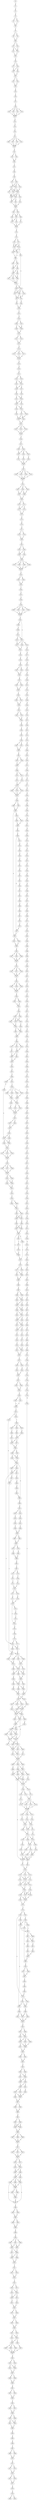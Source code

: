 strict digraph  {
	S0 -> S1 [ label = G ];
	S1 -> S2 [ label = G ];
	S2 -> S3 [ label = G ];
	S3 -> S4 [ label = C ];
	S3 -> S5 [ label = A ];
	S4 -> S6 [ label = C ];
	S5 -> S6 [ label = C ];
	S6 -> S7 [ label = T ];
	S7 -> S8 [ label = C ];
	S7 -> S9 [ label = G ];
	S8 -> S10 [ label = C ];
	S9 -> S10 [ label = C ];
	S10 -> S11 [ label = T ];
	S10 -> S12 [ label = C ];
	S11 -> S13 [ label = G ];
	S11 -> S14 [ label = C ];
	S12 -> S14 [ label = C ];
	S13 -> S15 [ label = C ];
	S14 -> S15 [ label = C ];
	S15 -> S16 [ label = G ];
	S16 -> S17 [ label = C ];
	S16 -> S18 [ label = G ];
	S17 -> S19 [ label = T ];
	S18 -> S20 [ label = A ];
	S18 -> S19 [ label = T ];
	S19 -> S21 [ label = G ];
	S20 -> S21 [ label = G ];
	S21 -> S22 [ label = C ];
	S21 -> S23 [ label = T ];
	S22 -> S24 [ label = C ];
	S23 -> S24 [ label = C ];
	S24 -> S25 [ label = G ];
	S25 -> S26 [ label = C ];
	S26 -> S27 [ label = T ];
	S27 -> S28 [ label = C ];
	S28 -> S29 [ label = C ];
	S28 -> S30 [ label = G ];
	S28 -> S31 [ label = A ];
	S28 -> S32 [ label = T ];
	S29 -> S33 [ label = C ];
	S30 -> S33 [ label = C ];
	S31 -> S33 [ label = C ];
	S32 -> S33 [ label = C ];
	S33 -> S34 [ label = A ];
	S34 -> S35 [ label = G ];
	S35 -> S36 [ label = C ];
	S36 -> S37 [ label = C ];
	S37 -> S38 [ label = C ];
	S37 -> S39 [ label = G ];
	S37 -> S40 [ label = T ];
	S37 -> S41 [ label = A ];
	S38 -> S42 [ label = T ];
	S39 -> S42 [ label = T ];
	S40 -> S42 [ label = T ];
	S41 -> S42 [ label = T ];
	S42 -> S43 [ label = G ];
	S43 -> S44 [ label = C ];
	S43 -> S45 [ label = T ];
	S44 -> S46 [ label = G ];
	S45 -> S46 [ label = G ];
	S46 -> S47 [ label = T ];
	S47 -> S48 [ label = G ];
	S48 -> S49 [ label = C ];
	S49 -> S50 [ label = T ];
	S49 -> S51 [ label = G ];
	S50 -> S52 [ label = G ];
	S50 -> S53 [ label = T ];
	S50 -> S54 [ label = C ];
	S51 -> S54 [ label = C ];
	S52 -> S55 [ label = C ];
	S52 -> S56 [ label = G ];
	S52 -> S57 [ label = A ];
	S53 -> S56 [ label = G ];
	S54 -> S55 [ label = C ];
	S54 -> S56 [ label = G ];
	S55 -> S58 [ label = A ];
	S55 -> S59 [ label = C ];
	S56 -> S58 [ label = A ];
	S56 -> S60 [ label = T ];
	S56 -> S59 [ label = C ];
	S57 -> S58 [ label = A ];
	S58 -> S61 [ label = C ];
	S59 -> S61 [ label = C ];
	S59 -> S62 [ label = G ];
	S60 -> S63 [ label = T ];
	S61 -> S64 [ label = G ];
	S62 -> S64 [ label = G ];
	S63 -> S64 [ label = G ];
	S64 -> S65 [ label = A ];
	S64 -> S66 [ label = G ];
	S65 -> S67 [ label = G ];
	S65 -> S68 [ label = A ];
	S66 -> S67 [ label = G ];
	S66 -> S69 [ label = C ];
	S67 -> S70 [ label = C ];
	S67 -> S71 [ label = A ];
	S68 -> S71 [ label = A ];
	S69 -> S72 [ label = G ];
	S70 -> S73 [ label = G ];
	S71 -> S73 [ label = G ];
	S72 -> S73 [ label = G ];
	S73 -> S74 [ label = G ];
	S74 -> S75 [ label = A ];
	S75 -> S76 [ label = A ];
	S75 -> S77 [ label = G ];
	S76 -> S78 [ label = G ];
	S76 -> S79 [ label = A ];
	S77 -> S79 [ label = A ];
	S77 -> S78 [ label = G ];
	S78 -> S80 [ label = A ];
	S78 -> S81 [ label = G ];
	S79 -> S80 [ label = A ];
	S79 -> S82 [ label = T ];
	S80 -> S83 [ label = G ];
	S81 -> S83 [ label = G ];
	S82 -> S84 [ label = G ];
	S83 -> S85 [ label = C ];
	S83 -> S86 [ label = T ];
	S84 -> S87 [ label = C ];
	S84 -> S88 [ label = G ];
	S85 -> S89 [ label = G ];
	S85 -> S90 [ label = C ];
	S86 -> S89 [ label = G ];
	S87 -> S91 [ label = A ];
	S88 -> S91 [ label = A ];
	S88 -> S92 [ label = C ];
	S89 -> S93 [ label = G ];
	S90 -> S93 [ label = G ];
	S90 -> S94 [ label = A ];
	S91 -> S95 [ label = A ];
	S92 -> S96 [ label = G ];
	S93 -> S97 [ label = T ];
	S93 -> S98 [ label = G ];
	S93 -> S99 [ label = C ];
	S94 -> S98 [ label = G ];
	S95 -> S100 [ label = G ];
	S96 -> S100 [ label = G ];
	S97 -> S101 [ label = C ];
	S98 -> S101 [ label = C ];
	S99 -> S101 [ label = C ];
	S100 -> S102 [ label = C ];
	S101 -> S103 [ label = T ];
	S101 -> S84 [ label = G ];
	S102 -> S104 [ label = G ];
	S103 -> S88 [ label = G ];
	S103 -> S105 [ label = A ];
	S103 -> S87 [ label = C ];
	S104 -> S106 [ label = C ];
	S104 -> S107 [ label = G ];
	S105 -> S91 [ label = A ];
	S106 -> S108 [ label = C ];
	S106 -> S109 [ label = A ];
	S107 -> S109 [ label = A ];
	S108 -> S110 [ label = G ];
	S109 -> S110 [ label = G ];
	S110 -> S111 [ label = G ];
	S110 -> S112 [ label = A ];
	S111 -> S113 [ label = C ];
	S112 -> S113 [ label = C ];
	S113 -> S114 [ label = G ];
	S114 -> S115 [ label = C ];
	S114 -> S116 [ label = A ];
	S114 -> S117 [ label = T ];
	S115 -> S118 [ label = G ];
	S116 -> S118 [ label = G ];
	S117 -> S118 [ label = G ];
	S118 -> S119 [ label = A ];
	S119 -> S120 [ label = G ];
	S120 -> S121 [ label = G ];
	S121 -> S122 [ label = A ];
	S121 -> S123 [ label = G ];
	S122 -> S124 [ label = G ];
	S122 -> S125 [ label = A ];
	S123 -> S124 [ label = G ];
	S124 -> S126 [ label = G ];
	S124 -> S127 [ label = C ];
	S125 -> S126 [ label = G ];
	S126 -> S128 [ label = A ];
	S127 -> S129 [ label = G ];
	S128 -> S130 [ label = C ];
	S128 -> S131 [ label = T ];
	S129 -> S130 [ label = C ];
	S130 -> S132 [ label = G ];
	S130 -> S133 [ label = A ];
	S131 -> S132 [ label = G ];
	S132 -> S134 [ label = T ];
	S132 -> S135 [ label = C ];
	S133 -> S135 [ label = C ];
	S134 -> S136 [ label = G ];
	S135 -> S137 [ label = C ];
	S135 -> S138 [ label = T ];
	S136 -> S139 [ label = C ];
	S137 -> S140 [ label = A ];
	S137 -> S139 [ label = C ];
	S138 -> S139 [ label = C ];
	S139 -> S141 [ label = G ];
	S140 -> S141 [ label = G ];
	S141 -> S142 [ label = A ];
	S141 -> S143 [ label = G ];
	S141 -> S144 [ label = C ];
	S142 -> S145 [ label = T ];
	S143 -> S145 [ label = T ];
	S144 -> S145 [ label = T ];
	S145 -> S146 [ label = G ];
	S146 -> S147 [ label = G ];
	S147 -> S148 [ label = A ];
	S147 -> S149 [ label = C ];
	S148 -> S150 [ label = G ];
	S148 -> S151 [ label = C ];
	S148 -> S152 [ label = A ];
	S149 -> S151 [ label = C ];
	S150 -> S153 [ label = C ];
	S151 -> S154 [ label = G ];
	S152 -> S155 [ label = T ];
	S153 -> S156 [ label = C ];
	S154 -> S156 [ label = C ];
	S155 -> S156 [ label = C ];
	S156 -> S157 [ label = G ];
	S157 -> S158 [ label = G ];
	S157 -> S159 [ label = A ];
	S157 -> S160 [ label = T ];
	S157 -> S161 [ label = C ];
	S158 -> S162 [ label = C ];
	S159 -> S162 [ label = C ];
	S160 -> S162 [ label = C ];
	S161 -> S162 [ label = C ];
	S162 -> S163 [ label = C ];
	S163 -> S164 [ label = C ];
	S163 -> S165 [ label = A ];
	S163 -> S166 [ label = G ];
	S164 -> S167 [ label = T ];
	S165 -> S168 [ label = G ];
	S166 -> S167 [ label = T ];
	S166 -> S168 [ label = G ];
	S167 -> S169 [ label = C ];
	S168 -> S169 [ label = C ];
	S169 -> S170 [ label = G ];
	S169 -> S171 [ label = C ];
	S170 -> S172 [ label = C ];
	S171 -> S173 [ label = T ];
	S171 -> S172 [ label = C ];
	S172 -> S174 [ label = T ];
	S173 -> S174 [ label = T ];
	S174 -> S175 [ label = G ];
	S175 -> S176 [ label = G ];
	S176 -> S177 [ label = A ];
	S177 -> S178 [ label = T ];
	S177 -> S179 [ label = C ];
	S178 -> S180 [ label = T ];
	S179 -> S180 [ label = T ];
	S180 -> S181 [ label = T ];
	S181 -> S182 [ label = C ];
	S181 -> S183 [ label = T ];
	S182 -> S184 [ label = C ];
	S183 -> S185 [ label = T ];
	S183 -> S184 [ label = C ];
	S184 -> S186 [ label = T ];
	S185 -> S186 [ label = T ];
	S186 -> S187 [ label = C ];
	S186 -> S188 [ label = A ];
	S186 -> S189 [ label = T ];
	S186 -> S190 [ label = G ];
	S187 -> S191 [ label = A ];
	S188 -> S191 [ label = A ];
	S189 -> S191 [ label = A ];
	S190 -> S191 [ label = A ];
	S191 -> S192 [ label = A ];
	S192 -> S193 [ label = G ];
	S192 -> S194 [ label = A ];
	S193 -> S195 [ label = A ];
	S194 -> S195 [ label = A ];
	S195 -> S196 [ label = T ];
	S196 -> S197 [ label = G ];
	S197 -> S198 [ label = A ];
	S198 -> S199 [ label = C ];
	S199 -> S200 [ label = T ];
	S199 -> S201 [ label = A ];
	S199 -> S202 [ label = C ];
	S199 -> S203 [ label = G ];
	S200 -> S204 [ label = C ];
	S201 -> S204 [ label = C ];
	S202 -> S204 [ label = C ];
	S203 -> S204 [ label = C ];
	S204 -> S205 [ label = G ];
	S205 -> S206 [ label = G ];
	S205 -> S207 [ label = G ];
	S206 -> S208 [ label = A ];
	S207 -> S209 [ label = C ];
	S207 -> S210 [ label = N ];
	S207 -> S211 [ label = T ];
	S208 -> S212 [ label = C ];
	S209 -> S213 [ label = T ];
	S210 -> S214 [ label = N ];
	S211 -> S213 [ label = T ];
	S212 -> S215 [ label = T ];
	S212 -> S207 [ label = G ];
	S213 -> S216 [ label = A ];
	S214 -> S217 [ label = N ];
	S215 -> S211 [ label = T ];
	S216 -> S218 [ label = A ];
	S217 -> S219 [ label = N ];
	S218 -> S220 [ label = A ];
	S219 -> S221 [ label = N ];
	S220 -> S222 [ label = A ];
	S220 -> S223 [ label = G ];
	S221 -> S224 [ label = N ];
	S222 -> S225 [ label = A ];
	S223 -> S225 [ label = A ];
	S224 -> S226 [ label = N ];
	S225 -> S227 [ label = A ];
	S226 -> S228 [ label = N ];
	S227 -> S229 [ label = C ];
	S227 -> S230 [ label = T ];
	S228 -> S231 [ label = N ];
	S229 -> S232 [ label = T ];
	S230 -> S232 [ label = T ];
	S231 -> S233 [ label = N ];
	S232 -> S234 [ label = C ];
	S233 -> S235 [ label = N ];
	S234 -> S236 [ label = C ];
	S234 -> S237 [ label = A ];
	S235 -> S238 [ label = N ];
	S236 -> S239 [ label = A ];
	S237 -> S239 [ label = A ];
	S238 -> S240 [ label = N ];
	S239 -> S241 [ label = A ];
	S240 -> S242 [ label = N ];
	S241 -> S243 [ label = A ];
	S241 -> S244 [ label = G ];
	S242 -> S245 [ label = N ];
	S243 -> S246 [ label = A ];
	S244 -> S246 [ label = A ];
	S245 -> S247 [ label = N ];
	S246 -> S248 [ label = G ];
	S247 -> S249 [ label = N ];
	S248 -> S250 [ label = C ];
	S249 -> S251 [ label = N ];
	S250 -> S252 [ label = C ];
	S251 -> S253 [ label = N ];
	S252 -> S254 [ label = T ];
	S253 -> S255 [ label = N ];
	S254 -> S256 [ label = T ];
	S254 -> S257 [ label = C ];
	S255 -> S258 [ label = N ];
	S256 -> S259 [ label = T ];
	S257 -> S259 [ label = T ];
	S258 -> S260 [ label = N ];
	S259 -> S261 [ label = G ];
	S260 -> S262 [ label = N ];
	S261 -> S263 [ label = C ];
	S261 -> S264 [ label = T ];
	S262 -> S265 [ label = N ];
	S263 -> S266 [ label = T ];
	S264 -> S266 [ label = T ];
	S265 -> S267 [ label = N ];
	S266 -> S268 [ label = C ];
	S267 -> S269 [ label = N ];
	S268 -> S270 [ label = G ];
	S268 -> S271 [ label = C ];
	S269 -> S272 [ label = N ];
	S270 -> S273 [ label = T ];
	S271 -> S274 [ label = C ];
	S272 -> S275 [ label = N ];
	S273 -> S276 [ label = T ];
	S274 -> S276 [ label = T ];
	S275 -> S277 [ label = N ];
	S276 -> S278 [ label = G ];
	S276 -> S279 [ label = C ];
	S276 -> S280 [ label = T ];
	S277 -> S281 [ label = N ];
	S278 -> S282 [ label = G ];
	S279 -> S282 [ label = G ];
	S280 -> S282 [ label = G ];
	S281 -> S283 [ label = N ];
	S282 -> S284 [ label = A ];
	S283 -> S285 [ label = N ];
	S284 -> S286 [ label = C ];
	S284 -> S287 [ label = T ];
	S285 -> S288 [ label = N ];
	S286 -> S289 [ label = T ];
	S287 -> S289 [ label = T ];
	S288 -> S290 [ label = N ];
	S289 -> S291 [ label = A ];
	S289 -> S292 [ label = A ];
	S290 -> S293 [ label = N ];
	S291 -> S294 [ label = C ];
	S291 -> S295 [ label = T ];
	S292 -> S296 [ label = C ];
	S292 -> S297 [ label = T ];
	S293 -> S298 [ label = N ];
	S294 -> S299 [ label = G ];
	S295 -> S299 [ label = G ];
	S296 -> S300 [ label = G ];
	S297 -> S300 [ label = G ];
	S298 -> S301 [ label = N ];
	S299 -> S302 [ label = A ];
	S300 -> S303 [ label = A ];
	S301 -> S304 [ label = N ];
	S302 -> S305 [ label = G ];
	S302 -> S306 [ label = C ];
	S302 -> S307 [ label = A ];
	S303 -> S308 [ label = A ];
	S304 -> S309 [ label = N ];
	S305 -> S310 [ label = G ];
	S306 -> S310 [ label = G ];
	S307 -> S310 [ label = G ];
	S308 -> S311 [ label = G ];
	S308 -> S312 [ label = G ];
	S309 -> S313 [ label = N ];
	S310 -> S314 [ label = A ];
	S311 -> S291 [ label = A ];
	S312 -> S315 [ label = A ];
	S313 -> S316 [ label = N ];
	S314 -> S317 [ label = G ];
	S314 -> S318 [ label = C ];
	S314 -> S319 [ label = T ];
	S315 -> S320 [ label = G ];
	S316 -> S321 [ label = N ];
	S317 -> S322 [ label = G ];
	S318 -> S322 [ label = G ];
	S319 -> S322 [ label = G ];
	S320 -> S323 [ label = G ];
	S321 -> S324 [ label = N ];
	S322 -> S325 [ label = A ];
	S323 -> S326 [ label = A ];
	S324 -> S327 [ label = N ];
	S325 -> S328 [ label = T ];
	S325 -> S329 [ label = A ];
	S325 -> S330 [ label = G ];
	S326 -> S331 [ label = T ];
	S327 -> S332 [ label = N ];
	S328 -> S333 [ label = G ];
	S329 -> S333 [ label = G ];
	S330 -> S333 [ label = G ];
	S331 -> S334 [ label = G ];
	S332 -> S335 [ label = N ];
	S333 -> S336 [ label = A ];
	S334 -> S337 [ label = A ];
	S335 -> S338 [ label = N ];
	S336 -> S339 [ label = T ];
	S336 -> S340 [ label = A ];
	S337 -> S341 [ label = T ];
	S338 -> S342 [ label = N ];
	S339 -> S343 [ label = G ];
	S340 -> S343 [ label = G ];
	S341 -> S344 [ label = G ];
	S342 -> S345 [ label = N ];
	S343 -> S346 [ label = A ];
	S344 -> S347 [ label = A ];
	S345 -> S348 [ label = N ];
	S346 -> S349 [ label = C ];
	S346 -> S350 [ label = T ];
	S347 -> S351 [ label = C ];
	S348 -> S352 [ label = N ];
	S349 -> S353 [ label = C ];
	S349 -> S354 [ label = G ];
	S349 -> S355 [ label = A ];
	S350 -> S353 [ label = C ];
	S351 -> S356 [ label = G ];
	S352 -> S357 [ label = N ];
	S353 -> S358 [ label = C ];
	S354 -> S358 [ label = C ];
	S355 -> S359 [ label = G ];
	S356 -> S360 [ label = A ];
	S357 -> S361 [ label = N ];
	S358 -> S362 [ label = T ];
	S358 -> S363 [ label = C ];
	S359 -> S363 [ label = C ];
	S360 -> S364 [ label = T ];
	S361 -> S365 [ label = N ];
	S362 -> S366 [ label = C ];
	S363 -> S366 [ label = C ];
	S364 -> S367 [ label = G ];
	S365 -> S368 [ label = N ];
	S366 -> S369 [ label = A ];
	S367 -> S370 [ label = A ];
	S368 -> S371 [ label = N ];
	S369 -> S372 [ label = C ];
	S369 -> S373 [ label = A ];
	S369 -> S374 [ label = G ];
	S370 -> S375 [ label = T ];
	S371 -> S376 [ label = N ];
	S372 -> S377 [ label = A ];
	S373 -> S378 [ label = G ];
	S374 -> S378 [ label = G ];
	S375 -> S311 [ label = G ];
	S376 -> S379 [ label = N ];
	S377 -> S380 [ label = T ];
	S378 -> S380 [ label = T ];
	S378 -> S381 [ label = G ];
	S379 -> S382 [ label = N ];
	S380 -> S383 [ label = G ];
	S381 -> S383 [ label = G ];
	S382 -> S384 [ label = N ];
	S383 -> S385 [ label = A ];
	S384 -> S386 [ label = N ];
	S385 -> S387 [ label = A ];
	S386 -> S388 [ label = N ];
	S387 -> S389 [ label = G ];
	S388 -> S390 [ label = N ];
	S389 -> S391 [ label = A ];
	S389 -> S392 [ label = C ];
	S390 -> S393 [ label = N ];
	S391 -> S394 [ label = C ];
	S392 -> S395 [ label = T ];
	S393 -> S396 [ label = N ];
	S394 -> S397 [ label = C ];
	S394 -> S398 [ label = G ];
	S394 -> S399 [ label = T ];
	S394 -> S400 [ label = A ];
	S395 -> S401 [ label = G ];
	S396 -> S402 [ label = N ];
	S397 -> S403 [ label = A ];
	S398 -> S404 [ label = G ];
	S399 -> S403 [ label = A ];
	S400 -> S404 [ label = G ];
	S401 -> S405 [ label = T ];
	S401 -> S406 [ label = G ];
	S402 -> S407 [ label = N ];
	S403 -> S408 [ label = T ];
	S404 -> S408 [ label = T ];
	S404 -> S409 [ label = C ];
	S405 -> S410 [ label = C ];
	S406 -> S410 [ label = C ];
	S407 -> S411 [ label = N ];
	S408 -> S412 [ label = T ];
	S408 -> S413 [ label = G ];
	S409 -> S414 [ label = C ];
	S410 -> S415 [ label = G ];
	S410 -> S416 [ label = C ];
	S410 -> S417 [ label = A ];
	S411 -> S418 [ label = N ];
	S412 -> S419 [ label = G ];
	S413 -> S419 [ label = G ];
	S414 -> S419 [ label = G ];
	S415 -> S420 [ label = C ];
	S416 -> S420 [ label = C ];
	S417 -> S420 [ label = C ];
	S418 -> S421 [ label = N ];
	S419 -> S422 [ label = T ];
	S420 -> S423 [ label = C ];
	S421 -> S424 [ label = N ];
	S422 -> S425 [ label = C ];
	S422 -> S426 [ label = G ];
	S423 -> S427 [ label = C ];
	S423 -> S428 [ label = G ];
	S423 -> S429 [ label = A ];
	S424 -> S430 [ label = N ];
	S425 -> S431 [ label = T ];
	S426 -> S431 [ label = T ];
	S427 -> S432 [ label = T ];
	S428 -> S432 [ label = T ];
	S429 -> S432 [ label = T ];
	S430 -> S433 [ label = N ];
	S431 -> S434 [ label = C ];
	S432 -> S435 [ label = G ];
	S432 -> S436 [ label = A ];
	S433 -> S437 [ label = N ];
	S434 -> S401 [ label = G ];
	S434 -> S438 [ label = C ];
	S435 -> S439 [ label = C ];
	S435 -> S440 [ label = T ];
	S436 -> S440 [ label = T ];
	S437 -> S441 [ label = N ];
	S438 -> S405 [ label = T ];
	S439 -> S442 [ label = G ];
	S440 -> S442 [ label = G ];
	S441 -> S443 [ label = N ];
	S442 -> S444 [ label = A ];
	S443 -> S445 [ label = N ];
	S444 -> S446 [ label = C ];
	S445 -> S447 [ label = N ];
	S446 -> S448 [ label = T ];
	S446 -> S449 [ label = C ];
	S447 -> S450 [ label = N ];
	S448 -> S451 [ label = C ];
	S449 -> S451 [ label = C ];
	S450 -> S452 [ label = N ];
	S451 -> S453 [ label = G ];
	S451 -> S454 [ label = A ];
	S452 -> S455 [ label = N ];
	S453 -> S456 [ label = A ];
	S453 -> S457 [ label = C ];
	S454 -> S457 [ label = C ];
	S454 -> S456 [ label = A ];
	S455 -> S458 [ label = N ];
	S456 -> S459 [ label = G ];
	S457 -> S460 [ label = A ];
	S458 -> S461 [ label = N ];
	S459 -> S462 [ label = C ];
	S459 -> S463 [ label = T ];
	S460 -> S462 [ label = C ];
	S460 -> S463 [ label = T ];
	S461 -> S464 [ label = N ];
	S462 -> S465 [ label = G ];
	S463 -> S465 [ label = G ];
	S464 -> S466 [ label = N ];
	S465 -> S467 [ label = A ];
	S465 -> S468 [ label = A ];
	S465 -> S469 [ label = G ];
	S466 -> S470 [ label = N ];
	S467 -> S471 [ label = C ];
	S468 -> S472 [ label = C ];
	S469 -> S472 [ label = C ];
	S470 -> S473 [ label = N ];
	S471 -> S474 [ label = C ];
	S472 -> S475 [ label = C ];
	S473 -> S476 [ label = N ];
	S474 -> S468 [ label = A ];
	S475 -> S477 [ label = T ];
	S475 -> S478 [ label = C ];
	S476 -> S479 [ label = N ];
	S477 -> S480 [ label = C ];
	S477 -> S481 [ label = A ];
	S478 -> S480 [ label = C ];
	S479 -> S482 [ label = N ];
	S480 -> S483 [ label = A ];
	S481 -> S483 [ label = A ];
	S482 -> S484 [ label = N ];
	S483 -> S485 [ label = T ];
	S484 -> S486 [ label = N ];
	S485 -> S487 [ label = G ];
	S486 -> S488 [ label = N ];
	S487 -> S489 [ label = A ];
	S487 -> S490 [ label = G ];
	S488 -> S491 [ label = N ];
	S489 -> S492 [ label = A ];
	S489 -> S493 [ label = G ];
	S490 -> S493 [ label = G ];
	S491 -> S494 [ label = N ];
	S492 -> S495 [ label = C ];
	S493 -> S495 [ label = C ];
	S493 -> S496 [ label = T ];
	S494 -> S497 [ label = N ];
	S495 -> S498 [ label = G ];
	S495 -> S499 [ label = A ];
	S496 -> S498 [ label = G ];
	S497 -> S500 [ label = N ];
	S498 -> S501 [ label = T ];
	S499 -> S501 [ label = T ];
	S499 -> S502 [ label = C ];
	S500 -> S503 [ label = N ];
	S501 -> S504 [ label = C ];
	S501 -> S505 [ label = G ];
	S502 -> S504 [ label = C ];
	S503 -> S506 [ label = N ];
	S504 -> S507 [ label = A ];
	S504 -> S508 [ label = G ];
	S505 -> S508 [ label = G ];
	S506 -> S509 [ label = N ];
	S507 -> S510 [ label = T ];
	S508 -> S510 [ label = T ];
	S508 -> S511 [ label = C ];
	S509 -> S512 [ label = N ];
	S510 -> S513 [ label = C ];
	S511 -> S514 [ label = T ];
	S512 -> S515 [ label = N ];
	S513 -> S516 [ label = A ];
	S514 -> S517 [ label = G ];
	S515 -> S518 [ label = N ];
	S516 -> S519 [ label = C ];
	S517 -> S520 [ label = T ];
	S518 -> S521 [ label = N ];
	S519 -> S522 [ label = C ];
	S519 -> S523 [ label = G ];
	S520 -> S523 [ label = G ];
	S521 -> S524 [ label = N ];
	S522 -> S525 [ label = C ];
	S523 -> S525 [ label = C ];
	S524 -> S526 [ label = N ];
	S525 -> S527 [ label = C ];
	S526 -> S528 [ label = N ];
	S527 -> S529 [ label = T ];
	S527 -> S530 [ label = C ];
	S528 -> S531 [ label = N ];
	S529 -> S532 [ label = G ];
	S530 -> S533 [ label = A ];
	S531 -> S534 [ label = N ];
	S532 -> S535 [ label = G ];
	S533 -> S535 [ label = G ];
	S534 -> S536 [ label = N ];
	S535 -> S537 [ label = C ];
	S536 -> S538 [ label = N ];
	S537 -> S539 [ label = T ];
	S537 -> S540 [ label = C ];
	S538 -> S541 [ label = N ];
	S539 -> S542 [ label = C ];
	S540 -> S542 [ label = C ];
	S541 -> S543 [ label = N ];
	S542 -> S544 [ label = C ];
	S543 -> S545 [ label = N ];
	S544 -> S546 [ label = A ];
	S544 -> S547 [ label = G ];
	S545 -> S548 [ label = N ];
	S546 -> S549 [ label = G ];
	S547 -> S549 [ label = G ];
	S548 -> S550 [ label = N ];
	S549 -> S551 [ label = C ];
	S550 -> S552 [ label = N ];
	S551 -> S553 [ label = C ];
	S551 -> S554 [ label = G ];
	S552 -> S555 [ label = N ];
	S553 -> S556 [ label = C ];
	S554 -> S557 [ label = A ];
	S555 -> S558 [ label = N ];
	S556 -> S559 [ label = C ];
	S556 -> S560 [ label = G ];
	S556 -> S561 [ label = A ];
	S557 -> S562 [ label = C ];
	S558 -> S563 [ label = N ];
	S559 -> S564 [ label = A ];
	S560 -> S565 [ label = G ];
	S561 -> S566 [ label = T ];
	S562 -> S567 [ label = C ];
	S562 -> S568 [ label = A ];
	S562 -> S569 [ label = G ];
	S563 -> S570 [ label = N ];
	S564 -> S571 [ label = T ];
	S565 -> S571 [ label = T ];
	S566 -> S572 [ label = G ];
	S567 -> S573 [ label = C ];
	S568 -> S574 [ label = G ];
	S569 -> S573 [ label = C ];
	S570 -> S575 [ label = N ];
	S571 -> S576 [ label = G ];
	S571 -> S577 [ label = C ];
	S572 -> S576 [ label = G ];
	S573 -> S578 [ label = G ];
	S573 -> S579 [ label = C ];
	S574 -> S579 [ label = C ];
	S574 -> S580 [ label = T ];
	S575 -> S581 [ label = N ];
	S576 -> S582 [ label = A ];
	S577 -> S582 [ label = A ];
	S578 -> S583 [ label = G ];
	S579 -> S584 [ label = C ];
	S579 -> S585 [ label = A ];
	S579 -> S583 [ label = G ];
	S580 -> S584 [ label = C ];
	S581 -> S586 [ label = N ];
	S582 -> S587 [ label = A ];
	S582 -> S588 [ label = G ];
	S583 -> S589 [ label = G ];
	S584 -> S590 [ label = A ];
	S585 -> S589 [ label = G ];
	S586 -> S591 [ label = N ];
	S587 -> S592 [ label = G ];
	S588 -> S592 [ label = G ];
	S588 -> S593 [ label = C ];
	S589 -> S594 [ label = G ];
	S589 -> S595 [ label = C ];
	S590 -> S595 [ label = C ];
	S590 -> S596 [ label = T ];
	S591 -> S597 [ label = N ];
	S592 -> S598 [ label = G ];
	S593 -> S598 [ label = G ];
	S594 -> S599 [ label = C ];
	S595 -> S600 [ label = A ];
	S595 -> S599 [ label = C ];
	S596 -> S601 [ label = G ];
	S597 -> S602 [ label = N ];
	S598 -> S603 [ label = A ];
	S598 -> S604 [ label = A ];
	S598 -> S605 [ label = T ];
	S599 -> S606 [ label = C ];
	S600 -> S607 [ label = G ];
	S601 -> S607 [ label = G ];
	S602 -> S608 [ label = N ];
	S603 -> S609 [ label = G ];
	S604 -> S610 [ label = G ];
	S604 -> S611 [ label = A ];
	S605 -> S610 [ label = G ];
	S606 -> S612 [ label = C ];
	S607 -> S612 [ label = C ];
	S607 -> S613 [ label = T ];
	S608 -> S614 [ label = N ];
	S609 -> S615 [ label = G ];
	S610 -> S616 [ label = T ];
	S610 -> S617 [ label = C ];
	S611 -> S618 [ label = C ];
	S612 -> S619 [ label = A ];
	S612 -> S620 [ label = T ];
	S612 -> S621 [ label = C ];
	S613 -> S622 [ label = G ];
	S614 -> S623 [ label = N ];
	S615 -> S624 [ label = G ];
	S615 -> S625 [ label = A ];
	S616 -> S626 [ label = C ];
	S616 -> S627 [ label = G ];
	S617 -> S557 [ label = A ];
	S618 -> S628 [ label = A ];
	S619 -> S629 [ label = C ];
	S619 -> S630 [ label = G ];
	S620 -> S630 [ label = G ];
	S621 -> S631 [ label = A ];
	S622 -> S630 [ label = G ];
	S623 -> S632 [ label = N ];
	S624 -> S633 [ label = C ];
	S625 -> S634 [ label = A ];
	S626 -> S635 [ label = A ];
	S627 -> S562 [ label = C ];
	S628 -> S636 [ label = G ];
	S629 -> S637 [ label = T ];
	S630 -> S638 [ label = C ];
	S630 -> S637 [ label = T ];
	S631 -> S638 [ label = C ];
	S631 -> S637 [ label = T ];
	S632 -> S639 [ label = N ];
	S633 -> S640 [ label = C ];
	S634 -> S641 [ label = A ];
	S635 -> S642 [ label = T ];
	S636 -> S643 [ label = C ];
	S637 -> S644 [ label = G ];
	S637 -> S645 [ label = C ];
	S638 -> S645 [ label = C ];
	S638 -> S646 [ label = T ];
	S639 -> S647 [ label = N ];
	S640 -> S648 [ label = T ];
	S641 -> S649 [ label = C ];
	S642 -> S574 [ label = G ];
	S643 -> S603 [ label = A ];
	S644 -> S650 [ label = C ];
	S645 -> S650 [ label = C ];
	S645 -> S651 [ label = G ];
	S646 -> S652 [ label = G ];
	S647 -> S653 [ label = N ];
	S648 -> S654 [ label = G ];
	S649 -> S654 [ label = G ];
	S650 -> S655 [ label = C ];
	S650 -> S656 [ label = G ];
	S651 -> S657 [ label = C ];
	S651 -> S658 [ label = G ];
	S652 -> S655 [ label = C ];
	S653 -> S659 [ label = N ];
	S654 -> S660 [ label = T ];
	S654 -> S661 [ label = G ];
	S655 -> S662 [ label = T ];
	S655 -> S663 [ label = G ];
	S655 -> S664 [ label = A ];
	S656 -> S663 [ label = G ];
	S657 -> S665 [ label = C ];
	S657 -> S666 [ label = G ];
	S657 -> S667 [ label = A ];
	S658 -> S666 [ label = G ];
	S659 -> S668 [ label = N ];
	S660 -> S669 [ label = G ];
	S661 -> S669 [ label = G ];
	S662 -> S651 [ label = G ];
	S663 -> S670 [ label = C ];
	S663 -> S651 [ label = G ];
	S664 -> S670 [ label = C ];
	S665 -> S671 [ label = A ];
	S666 -> S672 [ label = G ];
	S666 -> S673 [ label = T ];
	S667 -> S672 [ label = G ];
	S668 -> S674 [ label = N ];
	S669 -> S675 [ label = T ];
	S669 -> S676 [ label = G ];
	S670 -> S657 [ label = C ];
	S670 -> S677 [ label = T ];
	S671 -> S678 [ label = C ];
	S672 -> S678 [ label = C ];
	S673 -> S678 [ label = C ];
	S674 -> S679 [ label = N ];
	S675 -> S680 [ label = C ];
	S676 -> S681 [ label = A ];
	S677 -> S666 [ label = G ];
	S678 -> S682 [ label = A ];
	S678 -> S683 [ label = C ];
	S678 -> S684 [ label = T ];
	S679 -> S685 [ label = N ];
	S680 -> S686 [ label = G ];
	S681 -> S686 [ label = G ];
	S682 -> S687 [ label = T ];
	S683 -> S687 [ label = T ];
	S683 -> S688 [ label = C ];
	S684 -> S689 [ label = G ];
	S685 -> S690 [ label = N ];
	S686 -> S691 [ label = G ];
	S687 -> S692 [ label = C ];
	S687 -> S693 [ label = G ];
	S687 -> S694 [ label = A ];
	S688 -> S695 [ label = T ];
	S688 -> S692 [ label = C ];
	S689 -> S693 [ label = G ];
	S690 -> S696 [ label = N ];
	S691 -> S697 [ label = C ];
	S692 -> S698 [ label = C ];
	S692 -> S699 [ label = G ];
	S693 -> S698 [ label = C ];
	S694 -> S700 [ label = A ];
	S695 -> S699 [ label = G ];
	S696 -> S701 [ label = N ];
	S697 -> S702 [ label = T ];
	S697 -> S703 [ label = A ];
	S698 -> S704 [ label = G ];
	S698 -> S705 [ label = G ];
	S699 -> S704 [ label = G ];
	S700 -> S704 [ label = G ];
	S701 -> S706 [ label = N ];
	S702 -> S707 [ label = C ];
	S703 -> S708 [ label = T ];
	S704 -> S709 [ label = G ];
	S704 -> S710 [ label = C ];
	S705 -> S711 [ label = G ];
	S706 -> S712 [ label = N ];
	S707 -> S713 [ label = C ];
	S708 -> S714 [ label = T ];
	S709 -> S715 [ label = G ];
	S709 -> S716 [ label = A ];
	S710 -> S717 [ label = C ];
	S711 -> S718 [ label = G ];
	S712 -> S719 [ label = N ];
	S713 -> S720 [ label = A ];
	S714 -> S720 [ label = A ];
	S715 -> S721 [ label = C ];
	S716 -> S722 [ label = A ];
	S717 -> S721 [ label = C ];
	S718 -> S723 [ label = C ];
	S718 -> S724 [ label = A ];
	S718 -> S725 [ label = G ];
	S719 -> S726 [ label = N ];
	S720 -> S727 [ label = C ];
	S720 -> S728 [ label = T ];
	S721 -> S729 [ label = C ];
	S721 -> S730 [ label = A ];
	S721 -> S731 [ label = T ];
	S721 -> S732 [ label = G ];
	S722 -> S729 [ label = C ];
	S723 -> S733 [ label = G ];
	S723 -> S734 [ label = T ];
	S724 -> S733 [ label = G ];
	S725 -> S735 [ label = C ];
	S725 -> S733 [ label = G ];
	S726 -> S736 [ label = N ];
	S727 -> S737 [ label = A ];
	S728 -> S738 [ label = G ];
	S729 -> S739 [ label = T ];
	S730 -> S739 [ label = T ];
	S731 -> S739 [ label = T ];
	S732 -> S739 [ label = T ];
	S733 -> S740 [ label = G ];
	S733 -> S741 [ label = T ];
	S733 -> S742 [ label = C ];
	S734 -> S740 [ label = G ];
	S735 -> S742 [ label = C ];
	S736 -> S743 [ label = N ];
	S737 -> S744 [ label = G ];
	S738 -> S744 [ label = G ];
	S739 -> S745 [ label = T ];
	S739 -> S746 [ label = G ];
	S739 -> S747 [ label = A ];
	S740 -> S748 [ label = C ];
	S741 -> S749 [ label = G ];
	S742 -> S748 [ label = C ];
	S743 -> S750 [ label = N ];
	S744 -> S751 [ label = G ];
	S744 -> S752 [ label = T ];
	S745 -> S753 [ label = C ];
	S746 -> S754 [ label = G ];
	S747 -> S755 [ label = T ];
	S748 -> S756 [ label = T ];
	S748 -> S757 [ label = C ];
	S748 -> S758 [ label = G ];
	S749 -> S757 [ label = C ];
	S749 -> S758 [ label = G ];
	S750 -> S759 [ label = N ];
	S751 -> S760 [ label = C ];
	S752 -> S761 [ label = G ];
	S753 -> S762 [ label = A ];
	S754 -> S762 [ label = A ];
	S754 -> S763 [ label = G ];
	S755 -> S763 [ label = G ];
	S756 -> S764 [ label = G ];
	S756 -> S765 [ label = A ];
	S757 -> S764 [ label = G ];
	S758 -> S764 [ label = G ];
	S759 -> S766 [ label = N ];
	S760 -> S767 [ label = T ];
	S761 -> S768 [ label = C ];
	S762 -> S769 [ label = G ];
	S762 -> S770 [ label = C ];
	S763 -> S771 [ label = A ];
	S763 -> S770 [ label = C ];
	S764 -> S772 [ label = T ];
	S765 -> S772 [ label = T ];
	S766 -> S606 [ label = C ];
	S767 -> S752 [ label = T ];
	S768 -> S773 [ label = T ];
	S769 -> S774 [ label = C ];
	S770 -> S774 [ label = C ];
	S771 -> S775 [ label = G ];
	S772 -> S776 [ label = G ];
	S773 -> S616 [ label = T ];
	S773 -> S777 [ label = A ];
	S774 -> S778 [ label = A ];
	S774 -> S779 [ label = C ];
	S774 -> S780 [ label = T ];
	S775 -> S779 [ label = C ];
	S776 -> S781 [ label = A ];
	S776 -> S782 [ label = G ];
	S777 -> S627 [ label = G ];
	S778 -> S783 [ label = G ];
	S779 -> S784 [ label = C ];
	S779 -> S785 [ label = A ];
	S780 -> S784 [ label = C ];
	S781 -> S786 [ label = G ];
	S781 -> S787 [ label = G ];
	S782 -> S788 [ label = C ];
	S783 -> S789 [ label = C ];
	S784 -> S790 [ label = A ];
	S784 -> S791 [ label = T ];
	S785 -> S792 [ label = G ];
	S786 -> S793 [ label = C ];
	S787 -> S794 [ label = T ];
	S787 -> S795 [ label = C ];
	S788 -> S796 [ label = G ];
	S788 -> S793 [ label = C ];
	S788 -> S797 [ label = T ];
	S789 -> S798 [ label = A ];
	S790 -> S798 [ label = A ];
	S791 -> S799 [ label = T ];
	S791 -> S800 [ label = G ];
	S792 -> S800 [ label = G ];
	S793 -> S801 [ label = G ];
	S793 -> S802 [ label = G ];
	S794 -> S801 [ label = G ];
	S794 -> S803 [ label = G ];
	S795 -> S803 [ label = G ];
	S796 -> S802 [ label = G ];
	S797 -> S804 [ label = G ];
	S798 -> S805 [ label = C ];
	S798 -> S705 [ label = G ];
	S799 -> S705 [ label = G ];
	S800 -> S805 [ label = C ];
	S800 -> S705 [ label = G ];
	S801 -> S806 [ label = A ];
	S802 -> S807 [ label = C ];
	S802 -> S808 [ label = G ];
	S803 -> S809 [ label = G ];
	S804 -> S810 [ label = G ];
	S805 -> S811 [ label = A ];
	S806 -> S812 [ label = G ];
	S806 -> S813 [ label = A ];
	S807 -> S814 [ label = C ];
	S807 -> S815 [ label = T ];
	S808 -> S815 [ label = T ];
	S809 -> S816 [ label = C ];
	S809 -> S812 [ label = G ];
	S810 -> S817 [ label = T ];
	S810 -> S818 [ label = C ];
	S811 -> S718 [ label = G ];
	S812 -> S819 [ label = A ];
	S813 -> S819 [ label = A ];
	S814 -> S820 [ label = A ];
	S815 -> S821 [ label = G ];
	S816 -> S819 [ label = A ];
	S817 -> S822 [ label = G ];
	S818 -> S822 [ label = G ];
	S819 -> S823 [ label = G ];
	S820 -> S824 [ label = C ];
	S821 -> S825 [ label = A ];
	S822 -> S826 [ label = A ];
	S823 -> S827 [ label = C ];
	S823 -> S828 [ label = T ];
	S824 -> S829 [ label = G ];
	S825 -> S829 [ label = G ];
	S826 -> S830 [ label = G ];
	S827 -> S831 [ label = G ];
	S827 -> S832 [ label = A ];
	S828 -> S831 [ label = G ];
	S829 -> S804 [ label = G ];
	S830 -> S833 [ label = G ];
	S831 -> S834 [ label = A ];
	S831 -> S835 [ label = C ];
	S831 -> S836 [ label = G ];
	S832 -> S834 [ label = A ];
	S833 -> S787 [ label = G ];
	S834 -> S837 [ label = T ];
	S834 -> S838 [ label = C ];
	S835 -> S838 [ label = C ];
	S836 -> S838 [ label = C ];
	S837 -> S839 [ label = G ];
	S838 -> S839 [ label = G ];
	S839 -> S840 [ label = A ];
	S839 -> S841 [ label = G ];
	S840 -> S842 [ label = G ];
	S841 -> S842 [ label = G ];
	S842 -> S843 [ label = G ];
	S843 -> S844 [ label = A ];
	S843 -> S845 [ label = C ];
	S844 -> S846 [ label = C ];
	S844 -> S847 [ label = T ];
	S845 -> S846 [ label = C ];
	S846 -> S848 [ label = A ];
	S846 -> S849 [ label = C ];
	S847 -> S848 [ label = A ];
	S848 -> S850 [ label = C ];
	S849 -> S850 [ label = C ];
	S849 -> S851 [ label = T ];
	S850 -> S852 [ label = C ];
	S850 -> S853 [ label = A ];
	S851 -> S854 [ label = G ];
	S852 -> S855 [ label = A ];
	S852 -> S856 [ label = G ];
	S853 -> S855 [ label = A ];
	S854 -> S855 [ label = A ];
	S855 -> S857 [ label = G ];
	S856 -> S857 [ label = G ];
	S857 -> S858 [ label = C ];
	S857 -> S859 [ label = T ];
	S858 -> S860 [ label = G ];
	S859 -> S860 [ label = G ];
	S860 -> S861 [ label = A ];
	S861 -> S862 [ label = T ];
	S861 -> S863 [ label = C ];
	S862 -> S864 [ label = T ];
	S862 -> S865 [ label = G ];
	S863 -> S865 [ label = G ];
	S863 -> S864 [ label = T ];
	S864 -> S866 [ label = G ];
	S865 -> S866 [ label = G ];
	S866 -> S867 [ label = T ];
	S866 -> S868 [ label = G ];
	S866 -> S869 [ label = C ];
	S867 -> S870 [ label = G ];
	S868 -> S870 [ label = G ];
	S869 -> S870 [ label = G ];
	S870 -> S871 [ label = A ];
	S871 -> S872 [ label = G ];
	S871 -> S873 [ label = C ];
	S871 -> S874 [ label = T ];
	S872 -> S875 [ label = A ];
	S873 -> S875 [ label = A ];
	S874 -> S875 [ label = A ];
	S875 -> S876 [ label = G ];
	S875 -> S877 [ label = A ];
	S876 -> S878 [ label = C ];
	S876 -> S879 [ label = T ];
	S877 -> S878 [ label = C ];
	S878 -> S880 [ label = A ];
	S878 -> S881 [ label = G ];
	S879 -> S881 [ label = G ];
	S880 -> S882 [ label = A ];
	S880 -> S883 [ label = C ];
	S881 -> S883 [ label = C ];
	S882 -> S884 [ label = C ];
	S883 -> S885 [ label = T ];
	S883 -> S886 [ label = G ];
	S883 -> S884 [ label = C ];
	S884 -> S887 [ label = G ];
	S884 -> S888 [ label = G ];
	S885 -> S888 [ label = G ];
	S885 -> S887 [ label = G ];
	S886 -> S888 [ label = G ];
	S887 -> S889 [ label = A ];
	S888 -> S890 [ label = A ];
	S888 -> S891 [ label = G ];
	S889 -> S892 [ label = A ];
	S889 -> S893 [ label = G ];
	S890 -> S894 [ label = G ];
	S891 -> S894 [ label = G ];
	S892 -> S895 [ label = G ];
	S893 -> S895 [ label = G ];
	S894 -> S887 [ label = G ];
	S895 -> S896 [ label = G ];
	S895 -> S897 [ label = A ];
	S896 -> S898 [ label = G ];
	S897 -> S898 [ label = G ];
	S898 -> S899 [ label = G ];
	S899 -> S900 [ label = G ];
	S900 -> S901 [ label = C ];
	S900 -> S902 [ label = T ];
	S900 -> S903 [ label = G ];
	S901 -> S904 [ label = G ];
	S901 -> S905 [ label = A ];
	S902 -> S904 [ label = G ];
	S903 -> S905 [ label = A ];
	S904 -> S906 [ label = T ];
	S904 -> S907 [ label = C ];
	S905 -> S906 [ label = T ];
	S906 -> S908 [ label = T ];
	S906 -> S909 [ label = C ];
	S907 -> S909 [ label = C ];
	S908 -> S910 [ label = T ];
	S909 -> S910 [ label = T ];
	S910 -> S911 [ label = T ];
	S911 -> S912 [ label = T ];
	S911 -> S913 [ label = C ];
	S912 -> S914 [ label = C ];
	S913 -> S914 [ label = C ];
	S914 -> S915 [ label = C ];
	S915 -> S916 [ label = T ];
	S915 -> S917 [ label = C ];
	S916 -> S918 [ label = C ];
	S916 -> S919 [ label = T ];
	S917 -> S918 [ label = C ];
	S918 -> S920 [ label = T ];
	S918 -> S921 [ label = C ];
	S919 -> S920 [ label = T ];
	S920 -> S922 [ label = G ];
	S921 -> S923 [ label = T ];
	S922 -> S924 [ label = G ];
	S923 -> S924 [ label = G ];
	S924 -> S925 [ label = A ];
	S924 -> S926 [ label = G ];
	S925 -> S927 [ label = C ];
	S926 -> S927 [ label = C ];
	S927 -> S928 [ label = T ];
	S927 -> S929 [ label = C ];
	S928 -> S930 [ label = G ];
	S929 -> S930 [ label = G ];
	S930 -> S931 [ label = C ];
	S930 -> S932 [ label = T ];
	S931 -> S933 [ label = G ];
	S931 -> S934 [ label = A ];
	S932 -> S933 [ label = G ];
	S933 -> S935 [ label = T ];
	S933 -> S936 [ label = G ];
	S934 -> S936 [ label = G ];
	S935 -> S937 [ label = A ];
	S936 -> S938 [ label = G ];
	S936 -> S939 [ label = T ];
	S936 -> S940 [ label = C ];
	S937 -> S941 [ label = G ];
	S938 -> S941 [ label = G ];
	S939 -> S941 [ label = G ];
	S940 -> S941 [ label = G ];
	S941 -> S942 [ label = A ];
	S942 -> S943 [ label = C ];
	S942 -> S944 [ label = G ];
	S943 -> S945 [ label = T ];
	S943 -> S946 [ label = C ];
	S944 -> S946 [ label = C ];
	S945 -> S947 [ label = T ];
	S946 -> S947 [ label = T ];
	S947 -> S948 [ label = G ];
	S947 -> S949 [ label = T ];
	S948 -> S950 [ label = G ];
	S949 -> S950 [ label = G ];
	S950 -> S951 [ label = A ];
	S951 -> S952 [ label = T ];
	S951 -> S953 [ label = C ];
	S952 -> S954 [ label = C ];
	S953 -> S954 [ label = C ];
	S954 -> S955 [ label = T ];
	S955 -> S956 [ label = A ];
	S955 -> S957 [ label = G ];
	S956 -> S958 [ label = G ];
	S957 -> S958 [ label = G ];
	S958 -> S959 [ label = A ];
	S958 -> S960 [ label = G ];
	S959 -> S961 [ label = A ];
	S959 -> S962 [ label = G ];
	S960 -> S962 [ label = G ];
	S961 -> S963 [ label = C ];
	S962 -> S963 [ label = C ];
	S963 -> S964 [ label = A ];
	S964 -> S965 [ label = G ];
	S965 -> S966 [ label = A ];
	S966 -> S967 [ label = T ];
	S967 -> S968 [ label = T ];
	S967 -> S969 [ label = C ];
	S968 -> S970 [ label = G ];
	S969 -> S970 [ label = G ];
	S970 -> S971 [ label = A ];
	S971 -> S972 [ label = G ];
	S971 -> S973 [ label = A ];
	S972 -> S974 [ label = A ];
	S973 -> S974 [ label = A ];
	S974 -> S975 [ label = A ];
	S974 -> S976 [ label = G ];
	S975 -> S977 [ label = C ];
	S976 -> S977 [ label = C ];
	S977 -> S978 [ label = A ];
	S978 -> S979 [ label = A ];
	S979 -> S980 [ label = T ];
	S979 -> S981 [ label = C ];
}
